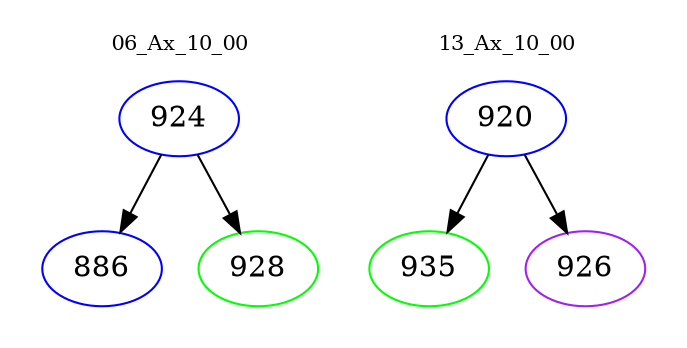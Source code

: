 digraph{
subgraph cluster_0 {
color = white
label = "06_Ax_10_00";
fontsize=10;
T0_924 [label="924", color="blue"]
T0_924 -> T0_886 [color="black"]
T0_886 [label="886", color="blue"]
T0_924 -> T0_928 [color="black"]
T0_928 [label="928", color="green"]
}
subgraph cluster_1 {
color = white
label = "13_Ax_10_00";
fontsize=10;
T1_920 [label="920", color="blue"]
T1_920 -> T1_935 [color="black"]
T1_935 [label="935", color="green"]
T1_920 -> T1_926 [color="black"]
T1_926 [label="926", color="purple"]
}
}

